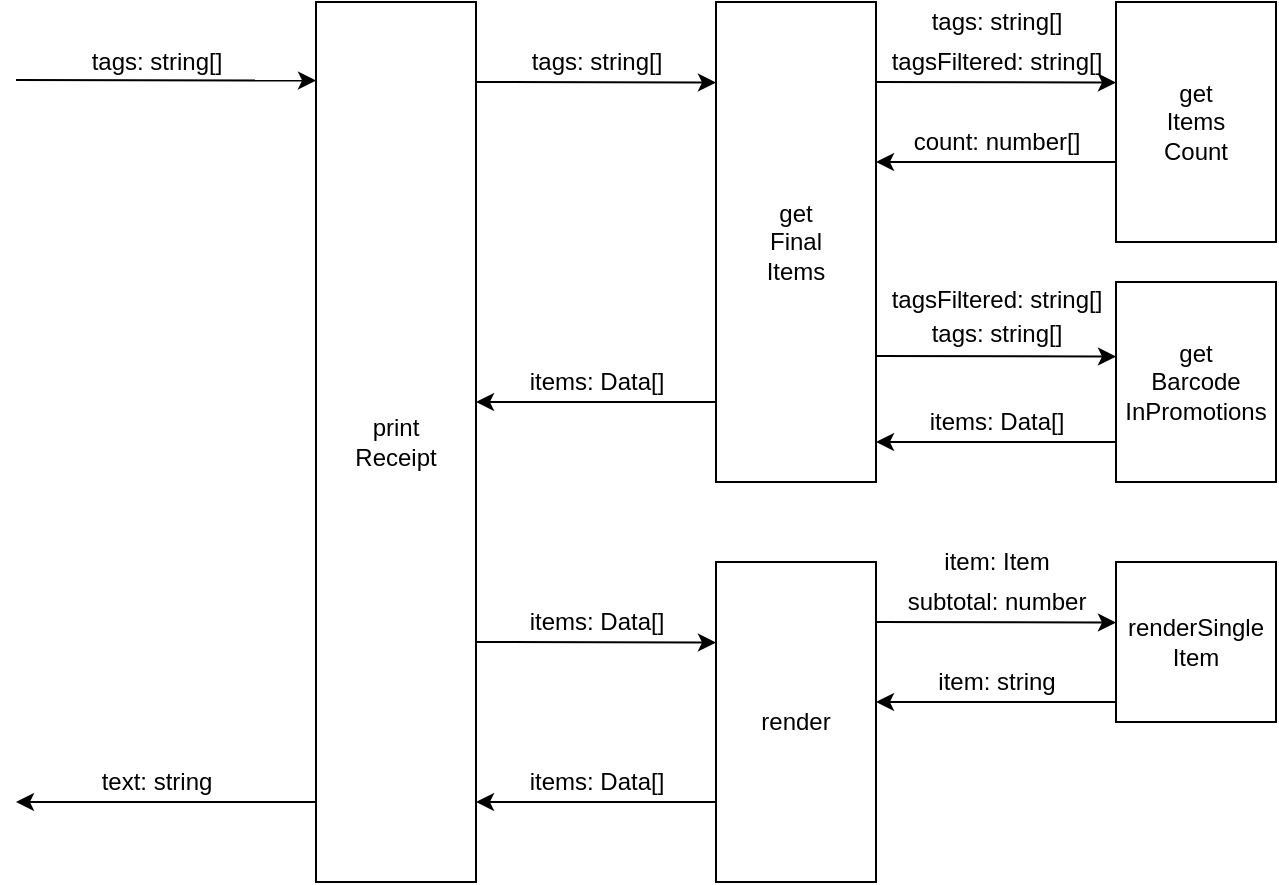 <mxfile version="13.9.9" type="github">
  <diagram id="ZVUyzf1_lCy0eXDHObuF" name="Page-1">
    <mxGraphModel dx="1038" dy="556" grid="1" gridSize="10" guides="1" tooltips="1" connect="1" arrows="1" fold="1" page="1" pageScale="1" pageWidth="850" pageHeight="1100" math="0" shadow="0">
      <root>
        <mxCell id="0" />
        <mxCell id="1" parent="0" />
        <mxCell id="C6Ept4q3sVwMuoM6jzrB-2" value="print&lt;br&gt;Receipt" style="rounded=0;whiteSpace=wrap;html=1;" vertex="1" parent="1">
          <mxGeometry x="160" y="80" width="80" height="440" as="geometry" />
        </mxCell>
        <mxCell id="C6Ept4q3sVwMuoM6jzrB-3" value="" style="endArrow=classic;html=1;entryX=-0.033;entryY=0.096;entryDx=0;entryDy=0;entryPerimeter=0;" edge="1" parent="1">
          <mxGeometry width="50" height="50" relative="1" as="geometry">
            <mxPoint x="10" y="119" as="sourcePoint" />
            <mxPoint x="160.02" y="119.24" as="targetPoint" />
          </mxGeometry>
        </mxCell>
        <mxCell id="C6Ept4q3sVwMuoM6jzrB-4" value="tags: string[]" style="text;html=1;align=center;verticalAlign=middle;resizable=0;points=[];autosize=1;" vertex="1" parent="1">
          <mxGeometry x="40" y="100" width="80" height="20" as="geometry" />
        </mxCell>
        <mxCell id="C6Ept4q3sVwMuoM6jzrB-5" value="" style="endArrow=classic;html=1;exitX=0;exitY=0.909;exitDx=0;exitDy=0;exitPerimeter=0;" edge="1" parent="1" source="C6Ept4q3sVwMuoM6jzrB-2">
          <mxGeometry width="50" height="50" relative="1" as="geometry">
            <mxPoint x="90" y="500" as="sourcePoint" />
            <mxPoint x="10" y="480" as="targetPoint" />
          </mxGeometry>
        </mxCell>
        <mxCell id="C6Ept4q3sVwMuoM6jzrB-6" value="text: string" style="text;html=1;align=center;verticalAlign=middle;resizable=0;points=[];autosize=1;" vertex="1" parent="1">
          <mxGeometry x="45" y="460" width="70" height="20" as="geometry" />
        </mxCell>
        <mxCell id="C6Ept4q3sVwMuoM6jzrB-8" value="get&lt;br&gt;Final&lt;br&gt;Items" style="rounded=0;whiteSpace=wrap;html=1;" vertex="1" parent="1">
          <mxGeometry x="360" y="80" width="80" height="240" as="geometry" />
        </mxCell>
        <mxCell id="C6Ept4q3sVwMuoM6jzrB-9" value="render" style="rounded=0;whiteSpace=wrap;html=1;" vertex="1" parent="1">
          <mxGeometry x="360" y="360" width="80" height="160" as="geometry" />
        </mxCell>
        <mxCell id="C6Ept4q3sVwMuoM6jzrB-10" value="" style="endArrow=classic;html=1;entryX=-0.033;entryY=0.096;entryDx=0;entryDy=0;entryPerimeter=0;" edge="1" parent="1">
          <mxGeometry width="50" height="50" relative="1" as="geometry">
            <mxPoint x="240" y="120" as="sourcePoint" />
            <mxPoint x="360" y="120.24" as="targetPoint" />
          </mxGeometry>
        </mxCell>
        <mxCell id="C6Ept4q3sVwMuoM6jzrB-11" value="" style="endArrow=classic;html=1;exitX=0;exitY=0.909;exitDx=0;exitDy=0;exitPerimeter=0;" edge="1" parent="1">
          <mxGeometry width="50" height="50" relative="1" as="geometry">
            <mxPoint x="360" y="280.0" as="sourcePoint" />
            <mxPoint x="240" y="280" as="targetPoint" />
          </mxGeometry>
        </mxCell>
        <mxCell id="C6Ept4q3sVwMuoM6jzrB-12" value="tags: string[]" style="text;html=1;align=center;verticalAlign=middle;resizable=0;points=[];autosize=1;" vertex="1" parent="1">
          <mxGeometry x="260" y="100" width="80" height="20" as="geometry" />
        </mxCell>
        <mxCell id="C6Ept4q3sVwMuoM6jzrB-13" value="items: Data[]" style="text;html=1;align=center;verticalAlign=middle;resizable=0;points=[];autosize=1;" vertex="1" parent="1">
          <mxGeometry x="260" y="260" width="80" height="20" as="geometry" />
        </mxCell>
        <mxCell id="C6Ept4q3sVwMuoM6jzrB-14" value="" style="endArrow=classic;html=1;entryX=-0.033;entryY=0.096;entryDx=0;entryDy=0;entryPerimeter=0;" edge="1" parent="1">
          <mxGeometry width="50" height="50" relative="1" as="geometry">
            <mxPoint x="240" y="400.0" as="sourcePoint" />
            <mxPoint x="360" y="400.24" as="targetPoint" />
          </mxGeometry>
        </mxCell>
        <mxCell id="C6Ept4q3sVwMuoM6jzrB-15" value="" style="endArrow=classic;html=1;exitX=0;exitY=0.909;exitDx=0;exitDy=0;exitPerimeter=0;" edge="1" parent="1">
          <mxGeometry width="50" height="50" relative="1" as="geometry">
            <mxPoint x="360" y="480.0" as="sourcePoint" />
            <mxPoint x="240" y="480.0" as="targetPoint" />
          </mxGeometry>
        </mxCell>
        <mxCell id="C6Ept4q3sVwMuoM6jzrB-17" value="items: Data[]" style="text;html=1;align=center;verticalAlign=middle;resizable=0;points=[];autosize=1;" vertex="1" parent="1">
          <mxGeometry x="260" y="460.0" width="80" height="20" as="geometry" />
        </mxCell>
        <mxCell id="C6Ept4q3sVwMuoM6jzrB-18" value="get&lt;br&gt;Items&lt;br&gt;Count" style="rounded=0;whiteSpace=wrap;html=1;" vertex="1" parent="1">
          <mxGeometry x="560" y="80" width="80" height="120" as="geometry" />
        </mxCell>
        <mxCell id="C6Ept4q3sVwMuoM6jzrB-19" value="" style="endArrow=classic;html=1;entryX=-0.033;entryY=0.096;entryDx=0;entryDy=0;entryPerimeter=0;" edge="1" parent="1">
          <mxGeometry width="50" height="50" relative="1" as="geometry">
            <mxPoint x="440" y="120" as="sourcePoint" />
            <mxPoint x="560" y="120.24" as="targetPoint" />
          </mxGeometry>
        </mxCell>
        <mxCell id="C6Ept4q3sVwMuoM6jzrB-20" value="" style="endArrow=classic;html=1;exitX=0;exitY=0.909;exitDx=0;exitDy=0;exitPerimeter=0;" edge="1" parent="1">
          <mxGeometry width="50" height="50" relative="1" as="geometry">
            <mxPoint x="560" y="300.0" as="sourcePoint" />
            <mxPoint x="440" y="300" as="targetPoint" />
          </mxGeometry>
        </mxCell>
        <mxCell id="C6Ept4q3sVwMuoM6jzrB-21" value="tags: string[]" style="text;html=1;align=center;verticalAlign=middle;resizable=0;points=[];autosize=1;" vertex="1" parent="1">
          <mxGeometry x="460" y="80" width="80" height="20" as="geometry" />
        </mxCell>
        <mxCell id="C6Ept4q3sVwMuoM6jzrB-22" value="items: Data[]" style="text;html=1;align=center;verticalAlign=middle;resizable=0;points=[];autosize=1;" vertex="1" parent="1">
          <mxGeometry x="460" y="280" width="80" height="20" as="geometry" />
        </mxCell>
        <mxCell id="C6Ept4q3sVwMuoM6jzrB-23" value="get&lt;br&gt;Barcode&lt;br&gt;InPromotions" style="rounded=0;whiteSpace=wrap;html=1;" vertex="1" parent="1">
          <mxGeometry x="560" y="220" width="80" height="100" as="geometry" />
        </mxCell>
        <mxCell id="C6Ept4q3sVwMuoM6jzrB-24" value="" style="endArrow=classic;html=1;exitX=0;exitY=0.909;exitDx=0;exitDy=0;exitPerimeter=0;" edge="1" parent="1">
          <mxGeometry width="50" height="50" relative="1" as="geometry">
            <mxPoint x="560" y="430.0" as="sourcePoint" />
            <mxPoint x="440" y="430" as="targetPoint" />
          </mxGeometry>
        </mxCell>
        <mxCell id="C6Ept4q3sVwMuoM6jzrB-25" value="item: string" style="text;html=1;align=center;verticalAlign=middle;resizable=0;points=[];autosize=1;" vertex="1" parent="1">
          <mxGeometry x="465" y="410" width="70" height="20" as="geometry" />
        </mxCell>
        <mxCell id="C6Ept4q3sVwMuoM6jzrB-26" value="renderSingle&lt;br&gt;Item" style="rounded=0;whiteSpace=wrap;html=1;" vertex="1" parent="1">
          <mxGeometry x="560" y="360" width="80" height="80" as="geometry" />
        </mxCell>
        <mxCell id="C6Ept4q3sVwMuoM6jzrB-27" value="" style="endArrow=classic;html=1;exitX=0;exitY=0.909;exitDx=0;exitDy=0;exitPerimeter=0;" edge="1" parent="1">
          <mxGeometry width="50" height="50" relative="1" as="geometry">
            <mxPoint x="560" y="160.0" as="sourcePoint" />
            <mxPoint x="440" y="160" as="targetPoint" />
          </mxGeometry>
        </mxCell>
        <mxCell id="C6Ept4q3sVwMuoM6jzrB-28" value="count: number[]" style="text;html=1;align=center;verticalAlign=middle;resizable=0;points=[];autosize=1;" vertex="1" parent="1">
          <mxGeometry x="450" y="140" width="100" height="20" as="geometry" />
        </mxCell>
        <mxCell id="C6Ept4q3sVwMuoM6jzrB-29" value="tagsFiltered: string[]" style="text;html=1;align=center;verticalAlign=middle;resizable=0;points=[];autosize=1;" vertex="1" parent="1">
          <mxGeometry x="440" y="100" width="120" height="20" as="geometry" />
        </mxCell>
        <mxCell id="C6Ept4q3sVwMuoM6jzrB-33" value="" style="endArrow=classic;html=1;entryX=-0.033;entryY=0.096;entryDx=0;entryDy=0;entryPerimeter=0;" edge="1" parent="1">
          <mxGeometry width="50" height="50" relative="1" as="geometry">
            <mxPoint x="440" y="257" as="sourcePoint" />
            <mxPoint x="560" y="257.24" as="targetPoint" />
          </mxGeometry>
        </mxCell>
        <mxCell id="C6Ept4q3sVwMuoM6jzrB-34" value="tags: string[]" style="text;html=1;align=center;verticalAlign=middle;resizable=0;points=[];autosize=1;" vertex="1" parent="1">
          <mxGeometry x="460" y="236" width="80" height="20" as="geometry" />
        </mxCell>
        <mxCell id="C6Ept4q3sVwMuoM6jzrB-36" value="tagsFiltered: string[]" style="text;html=1;align=center;verticalAlign=middle;resizable=0;points=[];autosize=1;" vertex="1" parent="1">
          <mxGeometry x="440" y="219" width="120" height="20" as="geometry" />
        </mxCell>
        <mxCell id="C6Ept4q3sVwMuoM6jzrB-37" value="" style="endArrow=classic;html=1;entryX=-0.033;entryY=0.096;entryDx=0;entryDy=0;entryPerimeter=0;" edge="1" parent="1">
          <mxGeometry width="50" height="50" relative="1" as="geometry">
            <mxPoint x="440" y="390" as="sourcePoint" />
            <mxPoint x="560" y="390.24" as="targetPoint" />
          </mxGeometry>
        </mxCell>
        <mxCell id="C6Ept4q3sVwMuoM6jzrB-38" value="item: Item" style="text;html=1;align=center;verticalAlign=middle;resizable=0;points=[];autosize=1;" vertex="1" parent="1">
          <mxGeometry x="465" y="350" width="70" height="20" as="geometry" />
        </mxCell>
        <mxCell id="C6Ept4q3sVwMuoM6jzrB-39" value="subtotal: number" style="text;html=1;align=center;verticalAlign=middle;resizable=0;points=[];autosize=1;" vertex="1" parent="1">
          <mxGeometry x="445" y="370" width="110" height="20" as="geometry" />
        </mxCell>
        <mxCell id="C6Ept4q3sVwMuoM6jzrB-40" value="items: Data[]" style="text;html=1;align=center;verticalAlign=middle;resizable=0;points=[];autosize=1;" vertex="1" parent="1">
          <mxGeometry x="260" y="380" width="80" height="20" as="geometry" />
        </mxCell>
      </root>
    </mxGraphModel>
  </diagram>
</mxfile>
